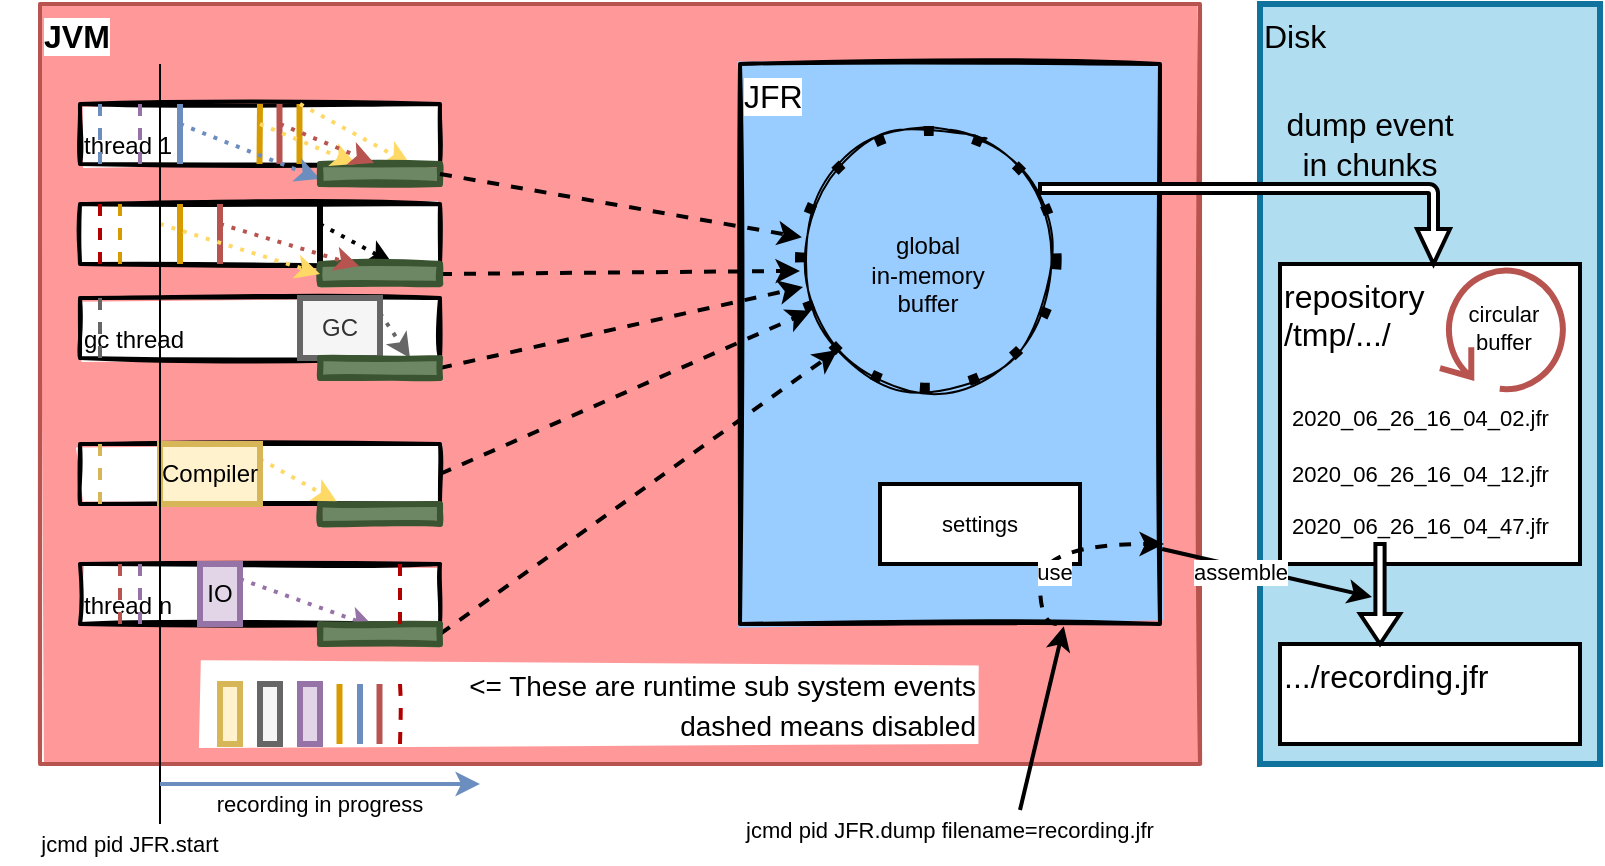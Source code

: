 <mxfile version="13.3.5" type="device"><diagram id="LDJTqapWR1N6qfGHgdyx" name="Page-1"><mxGraphModel dx="673" dy="526" grid="1" gridSize="10" guides="1" tooltips="1" connect="1" arrows="1" fold="1" page="1" pageScale="1" pageWidth="583" pageHeight="413" math="0" shadow="0"><root><mxCell id="0"/><mxCell id="1" parent="0"/><mxCell id="adXLnc02ZGt4aYPgwkoE-1" value="&lt;div align=&quot;left&quot;&gt;&lt;b&gt;&lt;font style=&quot;font-size: 16px&quot;&gt;JVM&lt;/font&gt;&lt;/b&gt;&lt;/div&gt;" style="rounded=0;whiteSpace=wrap;html=1;align=left;verticalAlign=top;strokeColor=#b85450;strokeWidth=2;sketch=1;shadow=0;glass=0;fillStyle=solid;labelBackgroundColor=#ffffff;labelBorderColor=none;fillColor=#FF9999;" vertex="1" parent="1"><mxGeometry x="20" y="10" width="580" height="380" as="geometry"/></mxCell><mxCell id="adXLnc02ZGt4aYPgwkoE-2" value="thread 1" style="rounded=0;whiteSpace=wrap;html=1;strokeWidth=2;align=left;verticalAlign=bottom;sketch=1;labelBackgroundColor=none;" vertex="1" parent="1"><mxGeometry x="40" y="60" width="180" height="30" as="geometry"/></mxCell><mxCell id="adXLnc02ZGt4aYPgwkoE-3" value="" style="rounded=0;whiteSpace=wrap;html=1;strokeWidth=2;align=left;verticalAlign=bottom;sketch=1;" vertex="1" parent="1"><mxGeometry x="40" y="110" width="180" height="30" as="geometry"/></mxCell><mxCell id="adXLnc02ZGt4aYPgwkoE-4" value="gc thread" style="rounded=0;whiteSpace=wrap;html=1;strokeWidth=2;align=left;verticalAlign=bottom;sketch=1;" vertex="1" parent="1"><mxGeometry x="40" y="157" width="180" height="30" as="geometry"/></mxCell><mxCell id="adXLnc02ZGt4aYPgwkoE-5" value="thread n" style="rounded=0;whiteSpace=wrap;html=1;strokeWidth=2;align=left;verticalAlign=bottom;sketch=1;" vertex="1" parent="1"><mxGeometry x="40" y="290" width="180" height="30" as="geometry"/></mxCell><mxCell id="adXLnc02ZGt4aYPgwkoE-8" value="JFR" style="rounded=0;whiteSpace=wrap;html=1;shadow=0;glass=0;labelBackgroundColor=#ffffff;strokeWidth=2;gradientColor=none;align=left;sketch=1;fillStyle=solid;fillColor=#99CCFF;verticalAlign=top;fontSize=16;" vertex="1" parent="1"><mxGeometry x="370" y="40" width="210" height="280" as="geometry"/></mxCell><mxCell id="adXLnc02ZGt4aYPgwkoE-9" value="" style="endArrow=none;html=1;fontSize=16;strokeWidth=3;fillColor=#dae8fc;strokeColor=#6c8ebf;" edge="1" parent="1"><mxGeometry width="50" height="50" relative="1" as="geometry"><mxPoint x="90" y="90" as="sourcePoint"/><mxPoint x="90" y="60" as="targetPoint"/></mxGeometry></mxCell><mxCell id="adXLnc02ZGt4aYPgwkoE-10" value="" style="endArrow=none;html=1;fontSize=16;strokeWidth=3;fillColor=#ffe6cc;strokeColor=#d79b00;" edge="1" parent="1"><mxGeometry width="50" height="50" relative="1" as="geometry"><mxPoint x="90" y="140" as="sourcePoint"/><mxPoint x="90" y="110" as="targetPoint"/></mxGeometry></mxCell><mxCell id="adXLnc02ZGt4aYPgwkoE-11" value="" style="endArrow=none;html=1;fontSize=16;strokeWidth=3;fillColor=#f8cecc;strokeColor=#b85450;" edge="1" parent="1"><mxGeometry width="50" height="50" relative="1" as="geometry"><mxPoint x="110" y="140" as="sourcePoint"/><mxPoint x="110" y="110" as="targetPoint"/></mxGeometry></mxCell><mxCell id="adXLnc02ZGt4aYPgwkoE-13" value="" style="endArrow=none;html=1;fontSize=16;strokeWidth=3;fillColor=#ffe6cc;strokeColor=#d79b00;entryX=0.5;entryY=0;entryDx=0;entryDy=0;" edge="1" parent="1" target="adXLnc02ZGt4aYPgwkoE-2"><mxGeometry width="50" height="50" relative="1" as="geometry"><mxPoint x="129.75" y="90" as="sourcePoint"/><mxPoint x="129.75" y="60" as="targetPoint"/></mxGeometry></mxCell><mxCell id="adXLnc02ZGt4aYPgwkoE-14" value="" style="endArrow=none;html=1;fontSize=16;strokeWidth=3;fillColor=#f8cecc;strokeColor=#b85450;" edge="1" parent="1"><mxGeometry width="50" height="50" relative="1" as="geometry"><mxPoint x="139.75" y="90" as="sourcePoint"/><mxPoint x="139.75" y="60" as="targetPoint"/></mxGeometry></mxCell><mxCell id="adXLnc02ZGt4aYPgwkoE-15" value="" style="endArrow=none;html=1;fontSize=16;strokeWidth=3;fillColor=#ffe6cc;strokeColor=#d79b00;" edge="1" parent="1"><mxGeometry width="50" height="50" relative="1" as="geometry"><mxPoint x="149.75" y="90" as="sourcePoint"/><mxPoint x="149.75" y="60" as="targetPoint"/></mxGeometry></mxCell><mxCell id="adXLnc02ZGt4aYPgwkoE-23" style="edgeStyle=none;rounded=0;orthogonalLoop=1;jettySize=auto;html=1;exitX=1;exitY=0.25;exitDx=0;exitDy=0;dashed=1;dashPattern=1 2;strokeColor=#666666;strokeWidth=2;fontSize=16;fillColor=#f5f5f5;entryX=0.75;entryY=0;entryDx=0;entryDy=0;" edge="1" parent="1" source="adXLnc02ZGt4aYPgwkoE-16" target="adXLnc02ZGt4aYPgwkoE-35"><mxGeometry relative="1" as="geometry"/></mxCell><mxCell id="adXLnc02ZGt4aYPgwkoE-16" value="GC" style="rounded=0;whiteSpace=wrap;html=1;fillColor=#f5f5f5;strokeColor=#666666;strokeWidth=3;fontColor=#333333;" vertex="1" parent="1"><mxGeometry x="150" y="157" width="40" height="30" as="geometry"/></mxCell><mxCell id="adXLnc02ZGt4aYPgwkoE-25" style="edgeStyle=none;rounded=0;orthogonalLoop=1;jettySize=auto;html=1;entryX=0.45;entryY=0.15;entryDx=0;entryDy=0;entryPerimeter=0;dashed=1;dashPattern=1 2;strokeColor=#9673a6;strokeWidth=2;fontSize=16;fillColor=#e1d5e7;exitX=1;exitY=0.25;exitDx=0;exitDy=0;" edge="1" parent="1" source="adXLnc02ZGt4aYPgwkoE-17" target="adXLnc02ZGt4aYPgwkoE-37"><mxGeometry relative="1" as="geometry"/></mxCell><mxCell id="adXLnc02ZGt4aYPgwkoE-17" value="IO" style="rounded=0;whiteSpace=wrap;html=1;fillColor=#e1d5e7;strokeColor=#9673a6;strokeWidth=3;" vertex="1" parent="1"><mxGeometry x="100" y="290" width="20" height="30" as="geometry"/></mxCell><mxCell id="adXLnc02ZGt4aYPgwkoE-49" style="edgeStyle=none;rounded=0;orthogonalLoop=1;jettySize=auto;html=1;exitX=1;exitY=0.5;exitDx=0;exitDy=0;dashed=1;strokeWidth=2;fontSize=16;" edge="1" parent="1" source="adXLnc02ZGt4aYPgwkoE-18" target="adXLnc02ZGt4aYPgwkoE-33"><mxGeometry relative="1" as="geometry"/></mxCell><mxCell id="adXLnc02ZGt4aYPgwkoE-18" value="" style="rounded=0;whiteSpace=wrap;html=1;strokeWidth=2;align=left;verticalAlign=bottom;sketch=1;" vertex="1" parent="1"><mxGeometry x="40" y="230" width="180" height="30" as="geometry"/></mxCell><mxCell id="adXLnc02ZGt4aYPgwkoE-24" style="edgeStyle=none;rounded=0;orthogonalLoop=1;jettySize=auto;html=1;exitX=1;exitY=0.25;exitDx=0;exitDy=0;entryX=0.142;entryY=-0.1;entryDx=0;entryDy=0;dashed=1;dashPattern=1 2;strokeColor=#FFD966;strokeWidth=2;fontSize=16;entryPerimeter=0;" edge="1" parent="1" source="adXLnc02ZGt4aYPgwkoE-19" target="adXLnc02ZGt4aYPgwkoE-36"><mxGeometry relative="1" as="geometry"/></mxCell><mxCell id="adXLnc02ZGt4aYPgwkoE-19" value="Compiler" style="rounded=0;whiteSpace=wrap;html=1;fillColor=#fff2cc;strokeColor=#d6b656;strokeWidth=3;" vertex="1" parent="1"><mxGeometry x="80" y="230" width="50" height="30" as="geometry"/></mxCell><mxCell id="adXLnc02ZGt4aYPgwkoE-20" value="" style="endArrow=classic;html=1;strokeWidth=2;fontSize=16;dashed=1;dashPattern=1 2;fillColor=#dae8fc;strokeColor=#6c8ebf;entryX=0;entryY=0.75;entryDx=0;entryDy=0;" edge="1" parent="1" target="adXLnc02ZGt4aYPgwkoE-40"><mxGeometry width="50" height="50" relative="1" as="geometry"><mxPoint x="90" y="70" as="sourcePoint"/><mxPoint x="260" y="140" as="targetPoint"/></mxGeometry></mxCell><mxCell id="adXLnc02ZGt4aYPgwkoE-26" value="" style="endArrow=none;html=1;fontSize=16;strokeWidth=3;" edge="1" parent="1"><mxGeometry width="50" height="50" relative="1" as="geometry"><mxPoint x="160" y="140" as="sourcePoint"/><mxPoint x="160" y="110" as="targetPoint"/></mxGeometry></mxCell><mxCell id="adXLnc02ZGt4aYPgwkoE-27" value="" style="endArrow=classic;html=1;dashed=1;dashPattern=1 2;strokeWidth=2;fontSize=16;fillColor=#fff2cc;strokeColor=#FFD966;entryX=0.75;entryY=0;entryDx=0;entryDy=0;" edge="1" parent="1" target="adXLnc02ZGt4aYPgwkoE-40"><mxGeometry width="50" height="50" relative="1" as="geometry"><mxPoint x="150" y="60" as="sourcePoint"/><mxPoint x="260" y="140" as="targetPoint"/></mxGeometry></mxCell><mxCell id="adXLnc02ZGt4aYPgwkoE-29" value="" style="endArrow=classic;html=1;dashed=1;dashPattern=1 2;strokeWidth=2;fontSize=16;entryX=0.6;entryY=-0.05;entryDx=0;entryDy=0;entryPerimeter=0;" edge="1" parent="1" target="adXLnc02ZGt4aYPgwkoE-38"><mxGeometry width="50" height="50" relative="1" as="geometry"><mxPoint x="160" y="120" as="sourcePoint"/><mxPoint x="260" y="140" as="targetPoint"/></mxGeometry></mxCell><mxCell id="adXLnc02ZGt4aYPgwkoE-30" value="&lt;div&gt;&lt;font style=&quot;font-size: 14px&quot;&gt;&amp;lt;= These are runtime sub system events&lt;/font&gt;&lt;/div&gt;&lt;div&gt;&lt;font style=&quot;font-size: 14px&quot;&gt;dashed means disabled&lt;/font&gt;&lt;/div&gt;" style="text;html=1;strokeColor=none;align=right;verticalAlign=middle;whiteSpace=wrap;rounded=0;shadow=0;glass=0;labelBackgroundColor=none;fontSize=16;rotation=0;sketch=1;fillColor=#ffffff;fillStyle=auto;" vertex="1" parent="1"><mxGeometry x="100" y="340" width="390" height="40" as="geometry"/></mxCell><mxCell id="adXLnc02ZGt4aYPgwkoE-31" value="" style="group;rounded=1;shadow=0;glass=0;labelBackgroundColor=none;strokeWidth=3;gradientColor=none;fontSize=16;align=left;" vertex="1" connectable="0" parent="1"><mxGeometry x="400" y="73.5" width="140" height="143" as="geometry"/></mxCell><mxCell id="adXLnc02ZGt4aYPgwkoE-32" value="" style="ellipse;whiteSpace=wrap;html=1;aspect=fixed;dashed=1;fixDash=0;autosize=0;container=0;backgroundOutline=0;portConstraintRotation=0;fillColor=none;perimeterSpacing=0;strokeWidth=5;dashPattern=1 4;" vertex="1" parent="adXLnc02ZGt4aYPgwkoE-31"><mxGeometry width="128.333" height="128.333" as="geometry"/></mxCell><mxCell id="adXLnc02ZGt4aYPgwkoE-33" value="&lt;div&gt;&lt;br&gt;&lt;/div&gt;&lt;div&gt;global &lt;br&gt;&lt;/div&gt;&lt;div&gt;in-memory&lt;/div&gt;&lt;div&gt;buffer&lt;/div&gt;" style="ellipse;whiteSpace=wrap;html=1;aspect=fixed;strokeWidth=1;fillColor=none;sketch=1;" vertex="1" parent="adXLnc02ZGt4aYPgwkoE-31"><mxGeometry width="128.333" height="128.333" as="geometry"/></mxCell><mxCell id="adXLnc02ZGt4aYPgwkoE-34" value="Disk" style="rounded=0;whiteSpace=wrap;html=1;shadow=0;glass=0;labelBackgroundColor=none;strokeWidth=3;fillColor=#b1ddf0;fontSize=16;align=left;verticalAlign=top;strokeColor=#10739e;" vertex="1" parent="1"><mxGeometry x="630" y="10" width="170" height="380" as="geometry"/></mxCell><mxCell id="adXLnc02ZGt4aYPgwkoE-48" style="edgeStyle=none;rounded=0;orthogonalLoop=1;jettySize=auto;html=1;exitX=1;exitY=0.5;exitDx=0;exitDy=0;dashed=1;strokeWidth=2;fontSize=16;" edge="1" parent="1" source="adXLnc02ZGt4aYPgwkoE-35" target="adXLnc02ZGt4aYPgwkoE-33"><mxGeometry relative="1" as="geometry"/></mxCell><mxCell id="adXLnc02ZGt4aYPgwkoE-35" value="" style="rounded=0;whiteSpace=wrap;html=1;shadow=0;glass=0;labelBackgroundColor=none;strokeWidth=3;fontSize=16;align=left;sketch=1;fillColor=#6d8764;strokeColor=#3A5431;fontColor=#ffffff;fillStyle=solid;" vertex="1" parent="1"><mxGeometry x="160" y="187" width="60" height="10" as="geometry"/></mxCell><mxCell id="adXLnc02ZGt4aYPgwkoE-36" value="" style="rounded=0;whiteSpace=wrap;html=1;shadow=0;glass=0;labelBackgroundColor=none;strokeWidth=3;fontSize=16;align=left;sketch=1;fillColor=#6d8764;strokeColor=#3A5431;fontColor=#ffffff;fillStyle=solid;" vertex="1" parent="1"><mxGeometry x="160" y="260" width="60" height="10" as="geometry"/></mxCell><mxCell id="adXLnc02ZGt4aYPgwkoE-50" style="edgeStyle=none;rounded=0;orthogonalLoop=1;jettySize=auto;html=1;exitX=1;exitY=0.5;exitDx=0;exitDy=0;entryX=0;entryY=1;entryDx=0;entryDy=0;dashed=1;strokeWidth=2;fontSize=16;" edge="1" parent="1" source="adXLnc02ZGt4aYPgwkoE-37" target="adXLnc02ZGt4aYPgwkoE-33"><mxGeometry relative="1" as="geometry"/></mxCell><mxCell id="adXLnc02ZGt4aYPgwkoE-37" value="" style="rounded=0;whiteSpace=wrap;html=1;shadow=0;glass=0;labelBackgroundColor=none;strokeWidth=3;fontSize=16;align=left;sketch=1;fillColor=#6d8764;strokeColor=#3A5431;fontColor=#ffffff;fillStyle=solid;" vertex="1" parent="1"><mxGeometry x="160" y="320" width="60" height="10" as="geometry"/></mxCell><mxCell id="adXLnc02ZGt4aYPgwkoE-47" style="edgeStyle=none;rounded=0;orthogonalLoop=1;jettySize=auto;html=1;exitX=1;exitY=0.5;exitDx=0;exitDy=0;entryX=0;entryY=0.545;entryDx=0;entryDy=0;entryPerimeter=0;dashed=1;strokeWidth=2;fontSize=16;" edge="1" parent="1" source="adXLnc02ZGt4aYPgwkoE-38" target="adXLnc02ZGt4aYPgwkoE-33"><mxGeometry relative="1" as="geometry"/></mxCell><mxCell id="adXLnc02ZGt4aYPgwkoE-38" value="" style="rounded=0;whiteSpace=wrap;html=1;shadow=0;glass=0;labelBackgroundColor=none;strokeWidth=3;fontSize=16;align=left;sketch=1;fillColor=#6d8764;strokeColor=#3A5431;fontColor=#ffffff;fillStyle=solid;" vertex="1" parent="1"><mxGeometry x="160" y="140" width="60" height="10" as="geometry"/></mxCell><mxCell id="adXLnc02ZGt4aYPgwkoE-39" value="" style="endArrow=classic;html=1;dashed=1;dashPattern=1 2;strokeWidth=2;fontSize=16;fillColor=#fff2cc;strokeColor=#FFD966;entryX=0;entryY=0.5;entryDx=0;entryDy=0;" edge="1" parent="1" target="adXLnc02ZGt4aYPgwkoE-38"><mxGeometry width="50" height="50" relative="1" as="geometry"><mxPoint x="80" y="120" as="sourcePoint"/><mxPoint x="370" y="164.051" as="targetPoint"/></mxGeometry></mxCell><mxCell id="adXLnc02ZGt4aYPgwkoE-40" value="" style="rounded=0;whiteSpace=wrap;html=1;shadow=0;glass=0;labelBackgroundColor=none;strokeWidth=3;fontSize=16;align=left;sketch=1;fillColor=#6d8764;strokeColor=#3A5431;fontColor=#ffffff;fillStyle=solid;" vertex="1" parent="1"><mxGeometry x="160" y="90" width="60" height="10" as="geometry"/></mxCell><mxCell id="adXLnc02ZGt4aYPgwkoE-21" value="" style="endArrow=classic;html=1;dashed=1;dashPattern=1 2;strokeWidth=2;fontSize=16;fillColor=#ffe6cc;strokeColor=#FFD966;" edge="1" parent="1" target="adXLnc02ZGt4aYPgwkoE-40"><mxGeometry width="50" height="50" relative="1" as="geometry"><mxPoint x="130" y="70" as="sourcePoint"/><mxPoint x="260" y="140" as="targetPoint"/></mxGeometry></mxCell><mxCell id="adXLnc02ZGt4aYPgwkoE-22" value="" style="endArrow=classic;html=1;dashed=1;dashPattern=1 2;strokeColor=#b85450;strokeWidth=2;fontSize=16;entryX=0.45;entryY=-0.05;entryDx=0;entryDy=0;fillColor=#f8cecc;entryPerimeter=0;" edge="1" parent="1" target="adXLnc02ZGt4aYPgwkoE-40"><mxGeometry width="50" height="50" relative="1" as="geometry"><mxPoint x="140" y="70" as="sourcePoint"/><mxPoint x="260" y="140" as="targetPoint"/></mxGeometry></mxCell><mxCell id="adXLnc02ZGt4aYPgwkoE-28" value="" style="endArrow=classic;html=1;dashed=1;dashPattern=1 2;strokeColor=#b85450;strokeWidth=2;fontSize=16;entryX=0.325;entryY=0.1;entryDx=0;entryDy=0;entryPerimeter=0;fillColor=#f8cecc;" edge="1" parent="1" target="adXLnc02ZGt4aYPgwkoE-38"><mxGeometry width="50" height="50" relative="1" as="geometry"><mxPoint x="110" y="120" as="sourcePoint"/><mxPoint x="260" y="140" as="targetPoint"/></mxGeometry></mxCell><mxCell id="adXLnc02ZGt4aYPgwkoE-44" value="" style="endArrow=none;html=1;fontSize=16;strokeWidth=2;fillColor=#e51400;strokeColor=#B20000;dashed=1;" edge="1" parent="1"><mxGeometry width="50" height="50" relative="1" as="geometry"><mxPoint x="200" y="320" as="sourcePoint"/><mxPoint x="200" y="290" as="targetPoint"/></mxGeometry></mxCell><mxCell id="adXLnc02ZGt4aYPgwkoE-45" value="" style="endArrow=none;html=1;fontSize=16;strokeWidth=2;fillColor=#e51400;strokeColor=#B20000;dashed=1;" edge="1" parent="1"><mxGeometry width="50" height="50" relative="1" as="geometry"><mxPoint x="50" y="140" as="sourcePoint"/><mxPoint x="50" y="110" as="targetPoint"/></mxGeometry></mxCell><mxCell id="adXLnc02ZGt4aYPgwkoE-46" value="" style="endArrow=classic;html=1;dashed=1;strokeWidth=2;fontSize=16;exitX=1;exitY=0.5;exitDx=0;exitDy=0;" edge="1" parent="1" source="adXLnc02ZGt4aYPgwkoE-40" target="adXLnc02ZGt4aYPgwkoE-33"><mxGeometry width="50" height="50" relative="1" as="geometry"><mxPoint x="200" y="190" as="sourcePoint"/><mxPoint x="250" y="140" as="targetPoint"/></mxGeometry></mxCell><mxCell id="adXLnc02ZGt4aYPgwkoE-52" value="repository&lt;br&gt;/tmp/.../" style="rounded=0;whiteSpace=wrap;html=1;shadow=0;glass=0;labelBackgroundColor=none;strokeWidth=2;fillColor=#ffffff;gradientColor=none;fontSize=16;align=left;verticalAlign=top;" vertex="1" parent="1"><mxGeometry x="640" y="140" width="150" height="150" as="geometry"/></mxCell><mxCell id="adXLnc02ZGt4aYPgwkoE-54" value="" style="html=1;shadow=0;dashed=0;align=center;verticalAlign=middle;shape=mxgraph.arrows2.bendArrow;dy=2.25;dx=17.5;notch=0;arrowHead=16.5;rounded=1;glass=0;labelBackgroundColor=none;strokeWidth=2;fillColor=#ffffff;gradientColor=none;fontSize=16;rotation=90;" vertex="1" parent="1"><mxGeometry x="602.5" y="17.5" width="40" height="205" as="geometry"/></mxCell><mxCell id="adXLnc02ZGt4aYPgwkoE-55" value="&lt;div&gt;dump event&lt;/div&gt;&lt;div&gt; in chunks&lt;/div&gt;" style="text;html=1;strokeColor=none;fillColor=none;align=center;verticalAlign=middle;whiteSpace=wrap;rounded=0;shadow=0;glass=0;labelBackgroundColor=none;fontSize=16;" vertex="1" parent="1"><mxGeometry x="620" y="70" width="130" height="20" as="geometry"/></mxCell><mxCell id="adXLnc02ZGt4aYPgwkoE-57" value="2020_06_26_16_04_02.jfr" style="text;strokeColor=none;fillColor=none;align=left;verticalAlign=top;spacingLeft=4;spacingRight=4;overflow=hidden;rotatable=0;points=[[0,0.5],[1,0.5]];portConstraint=eastwest;rounded=1;shadow=0;glass=0;labelBackgroundColor=none;fontSize=11;" vertex="1" parent="1"><mxGeometry x="640" y="204" width="150" height="26" as="geometry"/></mxCell><mxCell id="adXLnc02ZGt4aYPgwkoE-58" value="2020_06_26_16_04_47.jfr" style="text;strokeColor=none;fillColor=none;align=left;verticalAlign=top;spacingLeft=4;spacingRight=4;overflow=hidden;rotatable=0;points=[[0,0.5],[1,0.5]];portConstraint=eastwest;rounded=1;shadow=0;glass=0;labelBackgroundColor=none;fontSize=11;" vertex="1" parent="1"><mxGeometry x="640" y="258" width="150" height="22" as="geometry"/></mxCell><mxCell id="adXLnc02ZGt4aYPgwkoE-59" value="2020_06_26_16_04_12.jfr" style="text;strokeColor=none;fillColor=none;align=left;verticalAlign=top;spacingLeft=4;spacingRight=4;overflow=hidden;rotatable=0;points=[[0,0.5],[1,0.5]];portConstraint=eastwest;rounded=1;shadow=0;glass=0;labelBackgroundColor=none;fontSize=11;" vertex="1" parent="1"><mxGeometry x="640" y="232" width="150" height="26" as="geometry"/></mxCell><mxCell id="adXLnc02ZGt4aYPgwkoE-61" value="" style="shape=mxgraph.bpmn.loop;html=1;outlineConnect=0;rounded=1;shadow=0;glass=0;labelBackgroundColor=none;strokeWidth=3;fillColor=#f8cecc;gradientColor=#ea6b66;fontSize=11;align=left;strokeColor=#b85450;" vertex="1" parent="1"><mxGeometry x="720" y="140" width="64" height="64" as="geometry"/></mxCell><mxCell id="adXLnc02ZGt4aYPgwkoE-62" value="circular buffer" style="text;html=1;strokeColor=none;fillColor=none;align=center;verticalAlign=middle;whiteSpace=wrap;rounded=0;shadow=0;glass=0;labelBackgroundColor=none;fontSize=11;" vertex="1" parent="1"><mxGeometry x="729" y="158.5" width="46" height="27" as="geometry"/></mxCell><mxCell id="adXLnc02ZGt4aYPgwkoE-63" value="" style="rounded=0;whiteSpace=wrap;html=1;fillColor=#fff2cc;strokeColor=#d6b656;strokeWidth=3;" vertex="1" parent="1"><mxGeometry x="110" y="350" width="10" height="30" as="geometry"/></mxCell><mxCell id="adXLnc02ZGt4aYPgwkoE-64" value="" style="rounded=0;whiteSpace=wrap;html=1;fillColor=#f5f5f5;strokeColor=#666666;strokeWidth=3;fontColor=#333333;" vertex="1" parent="1"><mxGeometry x="130" y="350" width="10" height="30" as="geometry"/></mxCell><mxCell id="adXLnc02ZGt4aYPgwkoE-65" value="" style="rounded=0;whiteSpace=wrap;html=1;fillColor=#e1d5e7;strokeColor=#9673a6;strokeWidth=3;" vertex="1" parent="1"><mxGeometry x="150" y="350" width="10" height="30" as="geometry"/></mxCell><mxCell id="adXLnc02ZGt4aYPgwkoE-66" value="" style="endArrow=none;html=1;fontSize=16;strokeWidth=3;fillColor=#ffe6cc;strokeColor=#d79b00;" edge="1" parent="1"><mxGeometry width="50" height="50" relative="1" as="geometry"><mxPoint x="169.75" y="380" as="sourcePoint"/><mxPoint x="169.75" y="350" as="targetPoint"/></mxGeometry></mxCell><mxCell id="adXLnc02ZGt4aYPgwkoE-67" value="" style="endArrow=none;html=1;fontSize=16;strokeWidth=2;fillColor=#e51400;strokeColor=#B20000;dashed=1;" edge="1" parent="1"><mxGeometry width="50" height="50" relative="1" as="geometry"><mxPoint x="200" y="380" as="sourcePoint"/><mxPoint x="200" y="350" as="targetPoint"/><Array as="points"><mxPoint x="200.5" y="360"/></Array></mxGeometry></mxCell><mxCell id="adXLnc02ZGt4aYPgwkoE-68" value="" style="endArrow=none;html=1;fontSize=16;strokeWidth=3;fillColor=#dae8fc;strokeColor=#6c8ebf;" edge="1" parent="1"><mxGeometry width="50" height="50" relative="1" as="geometry"><mxPoint x="180" y="380" as="sourcePoint"/><mxPoint x="180" y="350" as="targetPoint"/></mxGeometry></mxCell><mxCell id="adXLnc02ZGt4aYPgwkoE-69" value="" style="endArrow=none;html=1;fontSize=16;strokeWidth=3;fillColor=#f8cecc;strokeColor=#b85450;" edge="1" parent="1"><mxGeometry width="50" height="50" relative="1" as="geometry"><mxPoint x="189.75" y="380" as="sourcePoint"/><mxPoint x="189.75" y="350" as="targetPoint"/></mxGeometry></mxCell><mxCell id="adXLnc02ZGt4aYPgwkoE-70" value="" style="endArrow=none;html=1;fontSize=16;strokeWidth=2;fillColor=#dae8fc;strokeColor=#6c8ebf;dashed=1;" edge="1" parent="1"><mxGeometry width="50" height="50" relative="1" as="geometry"><mxPoint x="50" y="90" as="sourcePoint"/><mxPoint x="50" y="60" as="targetPoint"/></mxGeometry></mxCell><mxCell id="adXLnc02ZGt4aYPgwkoE-71" value="" style="endArrow=none;html=1;fontSize=16;strokeWidth=2;fillColor=#ffe6cc;strokeColor=#d79b00;dashed=1;" edge="1" parent="1"><mxGeometry width="50" height="50" relative="1" as="geometry"><mxPoint x="60" y="140" as="sourcePoint"/><mxPoint x="60" y="110" as="targetPoint"/></mxGeometry></mxCell><mxCell id="adXLnc02ZGt4aYPgwkoE-72" value="" style="endArrow=none;html=1;fontSize=16;strokeWidth=2;fillColor=#fff2cc;strokeColor=#d6b656;dashed=1;" edge="1" parent="1"><mxGeometry width="50" height="50" relative="1" as="geometry"><mxPoint x="50" y="260" as="sourcePoint"/><mxPoint x="50" y="230" as="targetPoint"/></mxGeometry></mxCell><mxCell id="adXLnc02ZGt4aYPgwkoE-73" value="" style="endArrow=none;html=1;fontSize=16;strokeWidth=2;fillColor=#f8cecc;strokeColor=#b85450;dashed=1;" edge="1" parent="1"><mxGeometry width="50" height="50" relative="1" as="geometry"><mxPoint x="60" y="320" as="sourcePoint"/><mxPoint x="60" y="290" as="targetPoint"/></mxGeometry></mxCell><mxCell id="adXLnc02ZGt4aYPgwkoE-74" value="" style="endArrow=none;html=1;fontSize=16;strokeWidth=2;fillColor=#e1d5e7;strokeColor=#9673a6;dashed=1;" edge="1" parent="1"><mxGeometry width="50" height="50" relative="1" as="geometry"><mxPoint x="70" y="320" as="sourcePoint"/><mxPoint x="70" y="290" as="targetPoint"/></mxGeometry></mxCell><mxCell id="adXLnc02ZGt4aYPgwkoE-75" value="" style="endArrow=none;html=1;fontSize=16;strokeWidth=2;fillColor=#e1d5e7;strokeColor=#9673a6;dashed=1;" edge="1" parent="1"><mxGeometry width="50" height="50" relative="1" as="geometry"><mxPoint x="70" y="90" as="sourcePoint"/><mxPoint x="70" y="60" as="targetPoint"/></mxGeometry></mxCell><mxCell id="adXLnc02ZGt4aYPgwkoE-76" value="" style="endArrow=none;html=1;strokeWidth=1;fontSize=11;" edge="1" parent="1"><mxGeometry width="50" height="50" relative="1" as="geometry"><mxPoint x="80" y="420" as="sourcePoint"/><mxPoint x="80" y="40" as="targetPoint"/></mxGeometry></mxCell><mxCell id="adXLnc02ZGt4aYPgwkoE-78" value="jcmd pid JFR.start" style="text;html=1;strokeColor=none;fillColor=none;align=center;verticalAlign=middle;whiteSpace=wrap;rounded=0;shadow=0;glass=0;labelBackgroundColor=none;fontSize=11;" vertex="1" parent="1"><mxGeometry y="420" width="130" height="20" as="geometry"/></mxCell><mxCell id="adXLnc02ZGt4aYPgwkoE-79" value="" style="endArrow=none;html=1;fontSize=16;strokeWidth=2;fillColor=#f5f5f5;strokeColor=#666666;dashed=1;" edge="1" parent="1"><mxGeometry width="50" height="50" relative="1" as="geometry"><mxPoint x="50" y="187" as="sourcePoint"/><mxPoint x="50" y="157" as="targetPoint"/></mxGeometry></mxCell><mxCell id="adXLnc02ZGt4aYPgwkoE-81" value="recording in progress" style="text;html=1;strokeColor=none;fillColor=none;align=center;verticalAlign=middle;whiteSpace=wrap;rounded=0;shadow=0;glass=0;labelBackgroundColor=none;fontSize=11;" vertex="1" parent="1"><mxGeometry x="100" y="400" width="120" height="20" as="geometry"/></mxCell><mxCell id="adXLnc02ZGt4aYPgwkoE-82" value="" style="endArrow=classic;html=1;strokeColor=#6c8ebf;strokeWidth=2;fontSize=11;fillColor=#dae8fc;" edge="1" parent="1"><mxGeometry width="50" height="50" relative="1" as="geometry"><mxPoint x="80" y="400" as="sourcePoint"/><mxPoint x="240" y="400" as="targetPoint"/></mxGeometry></mxCell><mxCell id="adXLnc02ZGt4aYPgwkoE-83" value=".../recording.jfr" style="rounded=0;whiteSpace=wrap;html=1;shadow=0;glass=0;labelBackgroundColor=none;strokeWidth=2;fillColor=#ffffff;gradientColor=none;fontSize=16;align=left;verticalAlign=top;" vertex="1" parent="1"><mxGeometry x="640" y="330" width="150" height="50" as="geometry"/></mxCell><mxCell id="adXLnc02ZGt4aYPgwkoE-86" value="" style="html=1;shadow=0;dashed=0;align=center;verticalAlign=middle;shape=mxgraph.arrows2.arrow;dy=0.77;dx=15;notch=0;rounded=1;glass=0;labelBackgroundColor=none;strokeWidth=2;fillColor=#ffffff;gradientColor=none;fontSize=11;direction=south;" vertex="1" parent="1"><mxGeometry x="680" y="280" width="20" height="50" as="geometry"/></mxCell><mxCell id="adXLnc02ZGt4aYPgwkoE-87" value="jcmd pid JFR.dump filename=recording.jfr" style="text;html=1;strokeColor=none;fillColor=none;align=center;verticalAlign=middle;whiteSpace=wrap;rounded=0;shadow=0;glass=0;labelBackgroundColor=none;fontSize=11;" vertex="1" parent="1"><mxGeometry x="365" y="413" width="220" height="20" as="geometry"/></mxCell><mxCell id="adXLnc02ZGt4aYPgwkoE-90" value="" style="endArrow=classic;html=1;strokeWidth=2;fontSize=11;entryX=0.771;entryY=1.004;entryDx=0;entryDy=0;entryPerimeter=0;" edge="1" parent="1" target="adXLnc02ZGt4aYPgwkoE-8"><mxGeometry width="50" height="50" relative="1" as="geometry"><mxPoint x="510" y="413" as="sourcePoint"/><mxPoint x="560" y="363" as="targetPoint"/></mxGeometry></mxCell><mxCell id="adXLnc02ZGt4aYPgwkoE-91" value="" style="endArrow=classic;html=1;strokeWidth=2;fontSize=11;entryX=0.53;entryY=0.7;entryDx=0;entryDy=0;entryPerimeter=0;exitX=1.005;exitY=0.866;exitDx=0;exitDy=0;exitPerimeter=0;" edge="1" parent="1" source="adXLnc02ZGt4aYPgwkoE-8" target="adXLnc02ZGt4aYPgwkoE-86"><mxGeometry width="50" height="50" relative="1" as="geometry"><mxPoint x="580" y="294" as="sourcePoint"/><mxPoint x="630" y="244" as="targetPoint"/></mxGeometry></mxCell><mxCell id="adXLnc02ZGt4aYPgwkoE-93" value="assemble" style="edgeLabel;html=1;align=center;verticalAlign=middle;resizable=0;points=[];fontSize=11;" vertex="1" connectable="0" parent="adXLnc02ZGt4aYPgwkoE-91"><mxGeometry x="-0.26" y="-2" relative="1" as="geometry"><mxPoint as="offset"/></mxGeometry></mxCell><mxCell id="adXLnc02ZGt4aYPgwkoE-92" value="settings" style="rounded=0;whiteSpace=wrap;html=1;shadow=0;glass=0;labelBackgroundColor=none;strokeWidth=2;fillColor=#ffffff;gradientColor=none;fontSize=11;align=center;" vertex="1" parent="1"><mxGeometry x="440" y="250" width="100" height="40" as="geometry"/></mxCell><mxCell id="adXLnc02ZGt4aYPgwkoE-94" value="" style="endArrow=classic;html=1;strokeWidth=2;fontSize=11;exitX=0.771;exitY=1.011;exitDx=0;exitDy=0;exitPerimeter=0;edgeStyle=orthogonalEdgeStyle;curved=1;dashed=1;" edge="1" parent="1"><mxGeometry width="50" height="50" relative="1" as="geometry"><mxPoint x="528.33" y="320.0" as="sourcePoint"/><mxPoint x="582" y="280" as="targetPoint"/><Array as="points"><mxPoint x="520" y="320"/><mxPoint x="520" y="280"/></Array></mxGeometry></mxCell><mxCell id="adXLnc02ZGt4aYPgwkoE-95" value="use" style="edgeLabel;html=1;align=center;verticalAlign=middle;resizable=0;points=[];fontSize=11;" vertex="1" connectable="0" parent="adXLnc02ZGt4aYPgwkoE-94"><mxGeometry x="-0.362" y="-7" relative="1" as="geometry"><mxPoint as="offset"/></mxGeometry></mxCell></root></mxGraphModel></diagram></mxfile>
